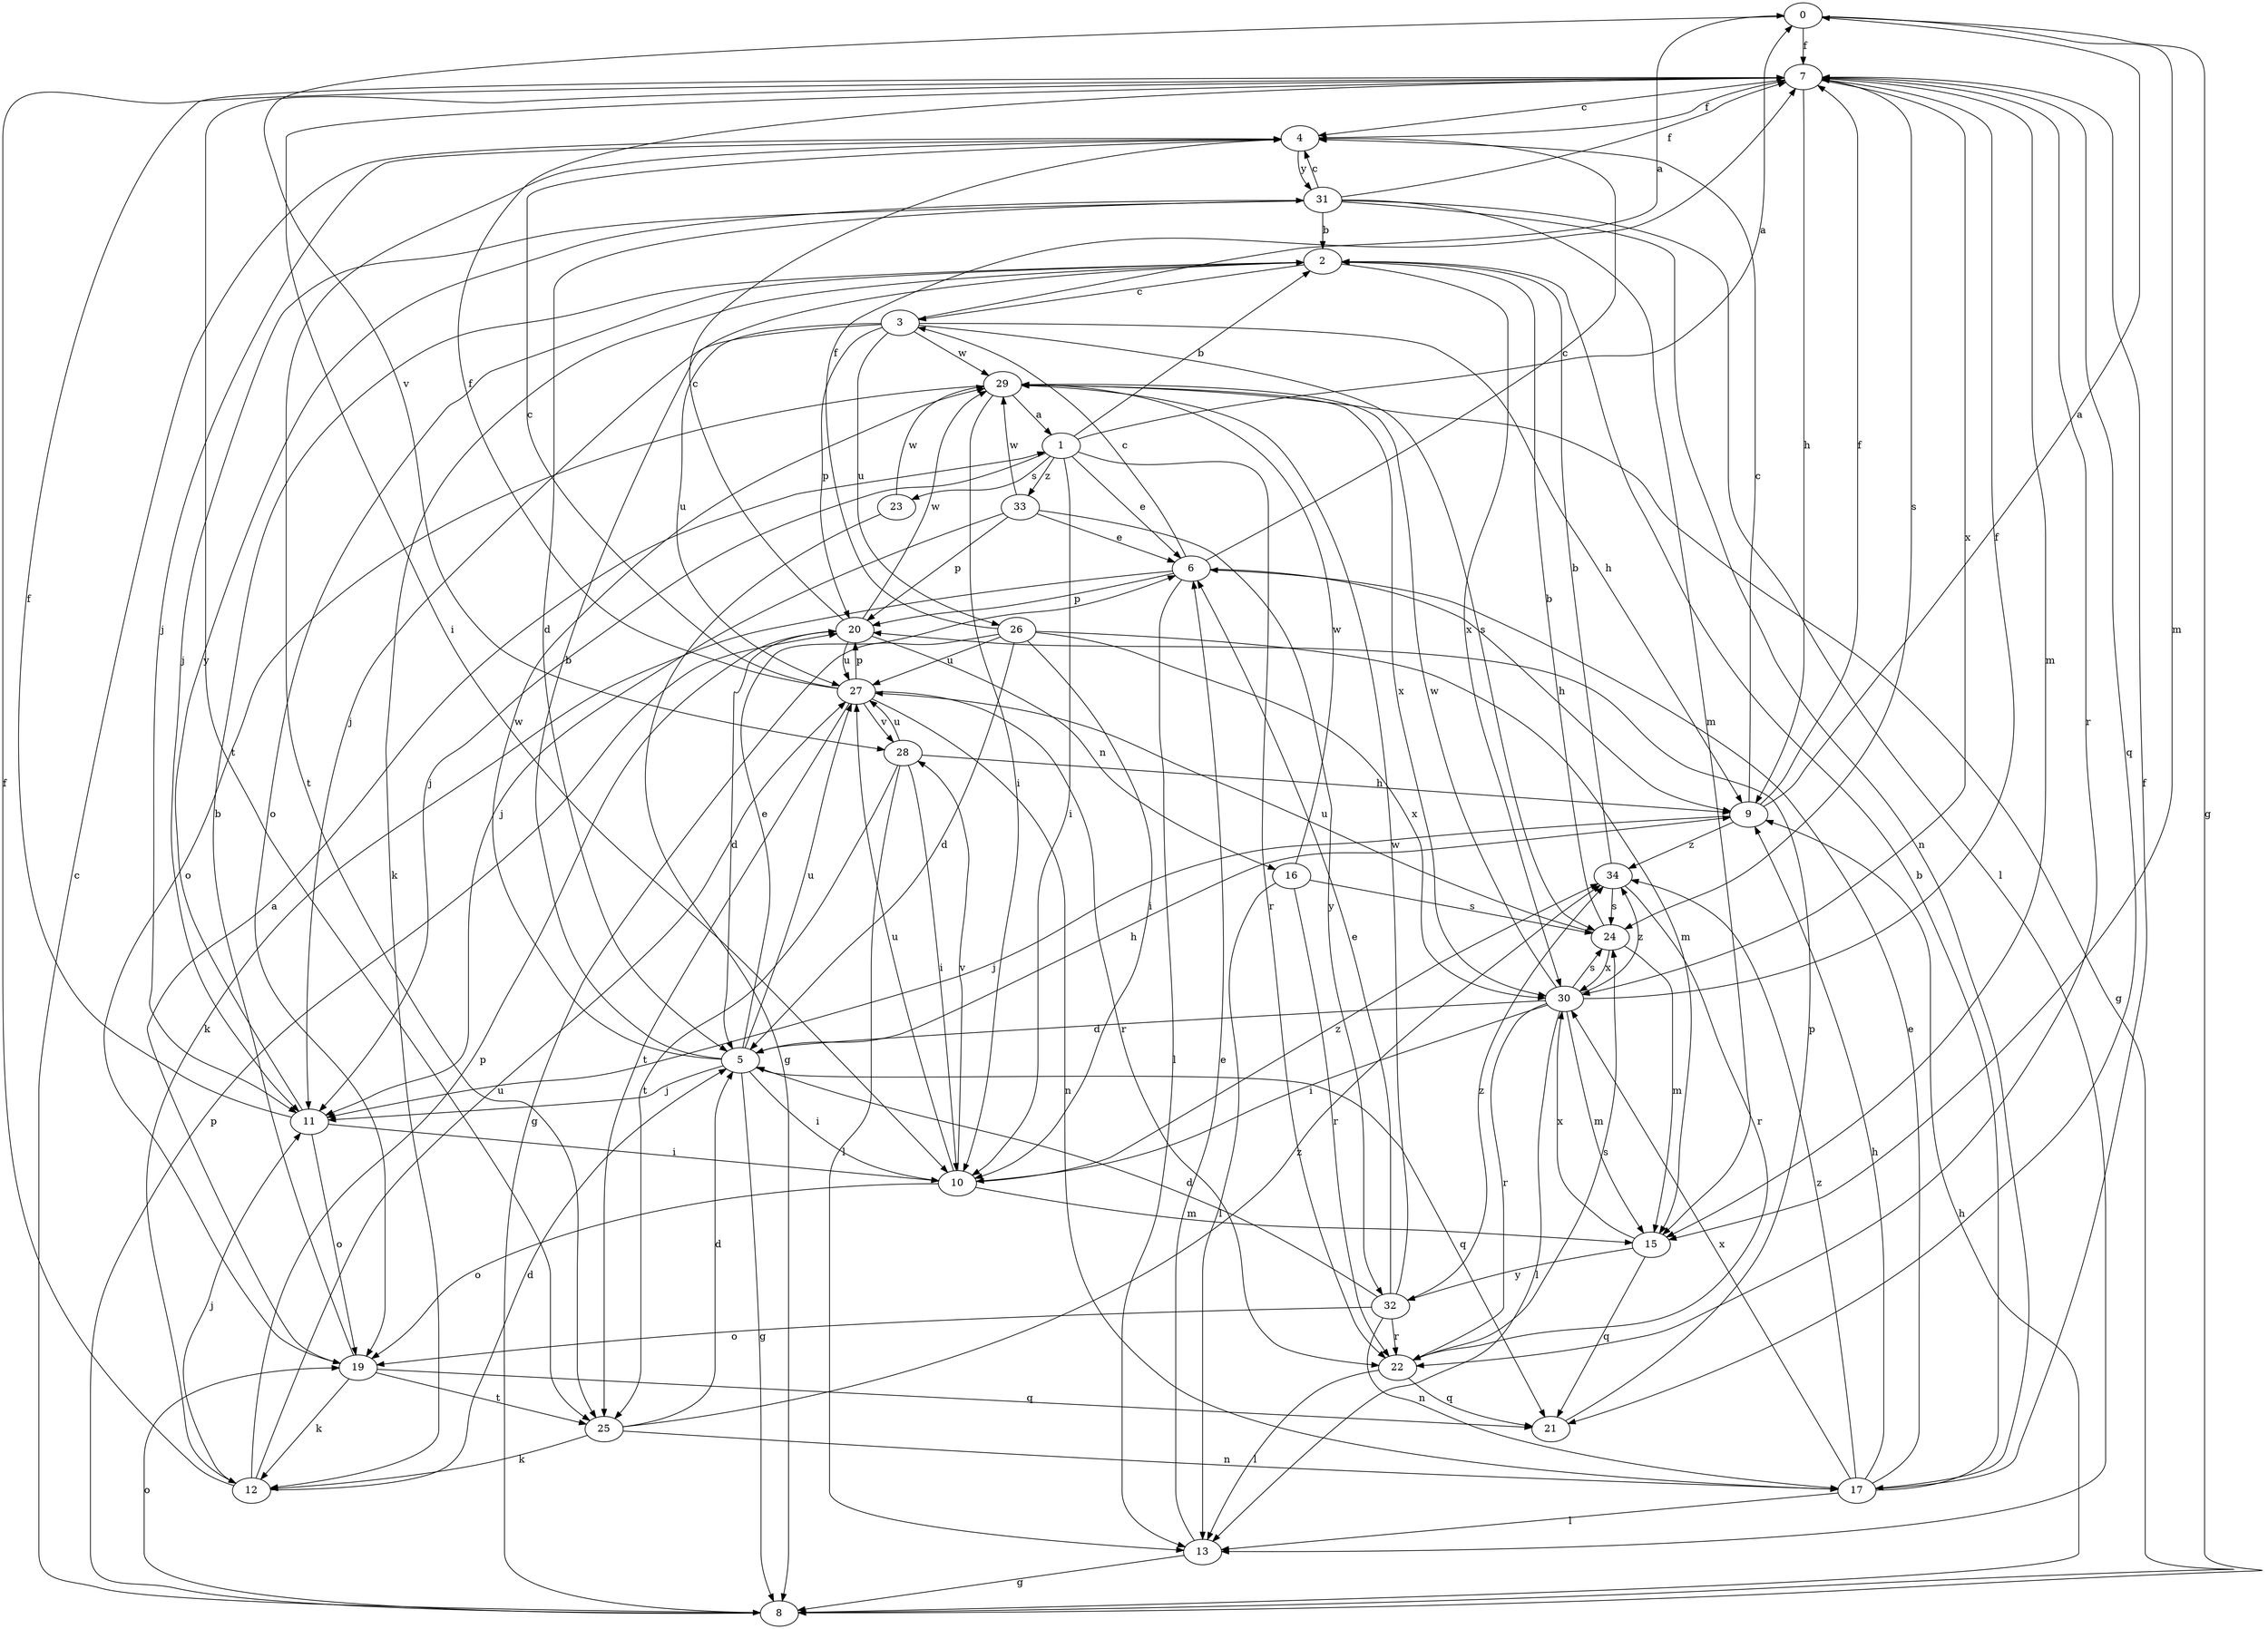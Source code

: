 strict digraph  {
0;
1;
2;
3;
4;
5;
6;
7;
8;
9;
10;
11;
12;
13;
15;
16;
17;
19;
20;
21;
22;
23;
24;
25;
26;
27;
28;
29;
30;
31;
32;
33;
34;
0 -> 7  [label=f];
0 -> 8  [label=g];
0 -> 15  [label=m];
0 -> 28  [label=v];
1 -> 0  [label=a];
1 -> 2  [label=b];
1 -> 6  [label=e];
1 -> 10  [label=i];
1 -> 11  [label=j];
1 -> 22  [label=r];
1 -> 23  [label=s];
1 -> 33  [label=z];
2 -> 3  [label=c];
2 -> 12  [label=k];
2 -> 19  [label=o];
2 -> 30  [label=x];
3 -> 0  [label=a];
3 -> 9  [label=h];
3 -> 11  [label=j];
3 -> 20  [label=p];
3 -> 24  [label=s];
3 -> 26  [label=u];
3 -> 27  [label=u];
3 -> 29  [label=w];
4 -> 7  [label=f];
4 -> 11  [label=j];
4 -> 25  [label=t];
4 -> 31  [label=y];
5 -> 2  [label=b];
5 -> 6  [label=e];
5 -> 8  [label=g];
5 -> 9  [label=h];
5 -> 10  [label=i];
5 -> 11  [label=j];
5 -> 21  [label=q];
5 -> 27  [label=u];
5 -> 29  [label=w];
6 -> 3  [label=c];
6 -> 4  [label=c];
6 -> 9  [label=h];
6 -> 12  [label=k];
6 -> 13  [label=l];
6 -> 20  [label=p];
7 -> 4  [label=c];
7 -> 9  [label=h];
7 -> 10  [label=i];
7 -> 15  [label=m];
7 -> 21  [label=q];
7 -> 22  [label=r];
7 -> 24  [label=s];
7 -> 25  [label=t];
7 -> 30  [label=x];
8 -> 4  [label=c];
8 -> 9  [label=h];
8 -> 19  [label=o];
8 -> 20  [label=p];
9 -> 0  [label=a];
9 -> 4  [label=c];
9 -> 7  [label=f];
9 -> 11  [label=j];
9 -> 34  [label=z];
10 -> 15  [label=m];
10 -> 19  [label=o];
10 -> 27  [label=u];
10 -> 28  [label=v];
10 -> 34  [label=z];
11 -> 7  [label=f];
11 -> 10  [label=i];
11 -> 19  [label=o];
11 -> 31  [label=y];
12 -> 5  [label=d];
12 -> 7  [label=f];
12 -> 11  [label=j];
12 -> 20  [label=p];
12 -> 27  [label=u];
13 -> 6  [label=e];
13 -> 8  [label=g];
15 -> 21  [label=q];
15 -> 30  [label=x];
15 -> 32  [label=y];
16 -> 13  [label=l];
16 -> 22  [label=r];
16 -> 24  [label=s];
16 -> 29  [label=w];
17 -> 2  [label=b];
17 -> 6  [label=e];
17 -> 7  [label=f];
17 -> 9  [label=h];
17 -> 13  [label=l];
17 -> 30  [label=x];
17 -> 34  [label=z];
19 -> 1  [label=a];
19 -> 2  [label=b];
19 -> 12  [label=k];
19 -> 21  [label=q];
19 -> 25  [label=t];
20 -> 4  [label=c];
20 -> 5  [label=d];
20 -> 16  [label=n];
20 -> 27  [label=u];
20 -> 29  [label=w];
21 -> 20  [label=p];
22 -> 13  [label=l];
22 -> 21  [label=q];
22 -> 24  [label=s];
23 -> 8  [label=g];
23 -> 29  [label=w];
24 -> 2  [label=b];
24 -> 15  [label=m];
24 -> 27  [label=u];
24 -> 30  [label=x];
25 -> 5  [label=d];
25 -> 12  [label=k];
25 -> 17  [label=n];
25 -> 34  [label=z];
26 -> 5  [label=d];
26 -> 7  [label=f];
26 -> 8  [label=g];
26 -> 10  [label=i];
26 -> 15  [label=m];
26 -> 27  [label=u];
26 -> 30  [label=x];
27 -> 4  [label=c];
27 -> 7  [label=f];
27 -> 17  [label=n];
27 -> 20  [label=p];
27 -> 22  [label=r];
27 -> 25  [label=t];
27 -> 28  [label=v];
28 -> 9  [label=h];
28 -> 10  [label=i];
28 -> 13  [label=l];
28 -> 25  [label=t];
28 -> 27  [label=u];
29 -> 1  [label=a];
29 -> 8  [label=g];
29 -> 10  [label=i];
29 -> 19  [label=o];
29 -> 30  [label=x];
30 -> 5  [label=d];
30 -> 7  [label=f];
30 -> 10  [label=i];
30 -> 13  [label=l];
30 -> 15  [label=m];
30 -> 22  [label=r];
30 -> 24  [label=s];
30 -> 29  [label=w];
30 -> 34  [label=z];
31 -> 2  [label=b];
31 -> 4  [label=c];
31 -> 5  [label=d];
31 -> 7  [label=f];
31 -> 11  [label=j];
31 -> 13  [label=l];
31 -> 15  [label=m];
31 -> 17  [label=n];
32 -> 5  [label=d];
32 -> 6  [label=e];
32 -> 17  [label=n];
32 -> 19  [label=o];
32 -> 22  [label=r];
32 -> 29  [label=w];
32 -> 34  [label=z];
33 -> 6  [label=e];
33 -> 11  [label=j];
33 -> 20  [label=p];
33 -> 29  [label=w];
33 -> 32  [label=y];
34 -> 2  [label=b];
34 -> 22  [label=r];
34 -> 24  [label=s];
}

